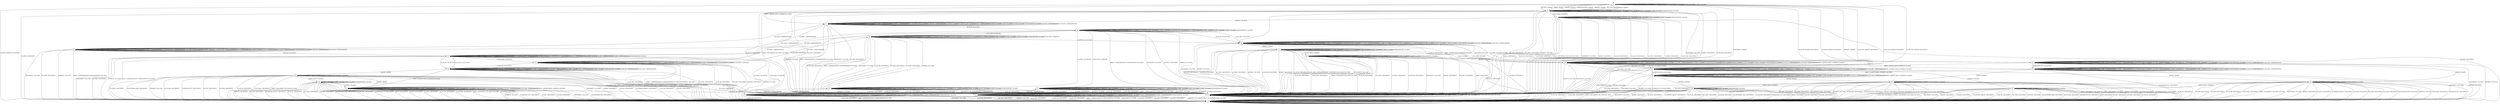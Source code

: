 digraph G {
label=""
s0
s1
s2
s3
s4
s5
s6
s7
s8
s9
s10
s11
s12
s13
s14
s15
s16
s17
s18
s19
s20
s21
s22
s23
s24
s25
s26
s27
s28
s29
s30
s0 [label="s0"];
s0 -> s2[label="DISCONNECT / KEXINIT"]
s0 -> s3[label="KEXINIT / KEXINIT"]
s0 -> s3[label="SR_AUTH / KEXINIT"]
s0 -> s0[label="CH_WINDOW_ADJUST / CH_NONE"]
s0 -> s3[label="DEBUG / KEXINIT"]
s0 -> s2[label="UA_PK_OK / KEXINIT+DISCONNECT"]
s0 -> s3[label="SR_CONN / KEXINIT"]
s0 -> s2[label="UA_NONE / KEXINIT+DISCONNECT"]
s0 -> s0[label="CH_EXTENDED_DATA / CH_NONE"]
s0 -> s2[label="NEWKEYS / KEXINIT"]
s0 -> s2[label="UA_PK_NOK / KEXINIT+DISCONNECT"]
s0 -> s4[label="CH_OPEN / KEXINIT+DISCONNECT"]
s0 -> s0[label="CH_CLOSE / CH_NONE"]
s0 -> s0[label="CH_REQUEST_PTY / CH_NONE"]
s0 -> s3[label="KEX30 / KEXINIT"]
s0 -> s3[label="IGNORE / KEXINIT"]
s0 -> s0[label="CH_EOF / CH_NONE"]
s0 -> s0[label="CH_DATA / CH_NONE"]
s0 -> s3[label="UNIMPLEMENTED / KEXINIT"]
s0 -> s2[label="UA_PW_OK / KEXINIT+DISCONNECT"]
s0 -> s2[label="UA_PW_NOK / KEXINIT+DISCONNECT"]
s0 -> s1[label="REKEY / KEXINIT+KEX31+NEWKEYS+NO_RESP"]
s1 [label="s1"];
s1 -> s2[label="DISCONNECT / NO_CONN"]
s1 -> s1[label="KEXINIT / UNIMPLEMENTED"]
s1 -> s5[label="SR_AUTH / SR_ACCEPT"]
s1 -> s1[label="CH_WINDOW_ADJUST / CH_NONE"]
s1 -> s1[label="DEBUG / NO_RESP"]
s1 -> s1[label="UA_PK_OK / UNIMPLEMENTED"]
s1 -> s2[label="SR_CONN / DISCONNECT"]
s1 -> s1[label="UA_NONE / UNIMPLEMENTED"]
s1 -> s1[label="CH_EXTENDED_DATA / CH_NONE"]
s1 -> s2[label="NEWKEYS / NO_CONN"]
s1 -> s1[label="UA_PK_NOK / UNIMPLEMENTED"]
s1 -> s6[label="CH_OPEN / UNIMPLEMENTED"]
s1 -> s1[label="CH_CLOSE / CH_NONE"]
s1 -> s1[label="CH_REQUEST_PTY / CH_NONE"]
s1 -> s1[label="KEX30 / UNIMPLEMENTED"]
s1 -> s1[label="IGNORE / NO_RESP"]
s1 -> s1[label="CH_EOF / CH_NONE"]
s1 -> s1[label="CH_DATA / CH_NONE"]
s1 -> s1[label="UNIMPLEMENTED / NO_RESP"]
s1 -> s1[label="UA_PW_OK / UNIMPLEMENTED"]
s1 -> s1[label="UA_PW_NOK / UNIMPLEMENTED"]
s1 -> s2[label="REKEY / UNIMPLEMENTED+UNIMPLEMENTED+NO_CONN"]
s2 [label="s2"];
s2 -> s2[label="DISCONNECT / NO_CONN"]
s2 -> s2[label="KEXINIT / NO_CONN"]
s2 -> s2[label="SR_AUTH / NO_CONN"]
s2 -> s2[label="CH_WINDOW_ADJUST / CH_NONE"]
s2 -> s2[label="DEBUG / NO_CONN"]
s2 -> s2[label="UA_PK_OK / NO_CONN"]
s2 -> s2[label="SR_CONN / NO_CONN"]
s2 -> s2[label="UA_NONE / NO_CONN"]
s2 -> s2[label="CH_EXTENDED_DATA / CH_NONE"]
s2 -> s2[label="NEWKEYS / NO_CONN"]
s2 -> s2[label="UA_PK_NOK / NO_CONN"]
s2 -> s4[label="CH_OPEN / NO_CONN"]
s2 -> s2[label="CH_CLOSE / CH_NONE"]
s2 -> s2[label="CH_REQUEST_PTY / CH_NONE"]
s2 -> s2[label="KEX30 / NO_CONN"]
s2 -> s2[label="IGNORE / NO_CONN"]
s2 -> s2[label="CH_EOF / CH_NONE"]
s2 -> s2[label="CH_DATA / CH_NONE"]
s2 -> s2[label="UNIMPLEMENTED / NO_CONN"]
s2 -> s2[label="UA_PW_OK / NO_CONN"]
s2 -> s2[label="UA_PW_NOK / NO_CONN"]
s2 -> s2[label="REKEY / NO_CONN+NO_CONN+NO_CONN"]
s3 [label="s3"];
s3 -> s2[label="DISCONNECT / NO_CONN"]
s3 -> s2[label="KEXINIT / DISCONNECT"]
s3 -> s2[label="SR_AUTH / DISCONNECT"]
s3 -> s3[label="CH_WINDOW_ADJUST / CH_NONE"]
s3 -> s3[label="DEBUG / NO_RESP"]
s3 -> s2[label="UA_PK_OK / DISCONNECT"]
s3 -> s2[label="SR_CONN / DISCONNECT"]
s3 -> s2[label="UA_NONE / DISCONNECT"]
s3 -> s3[label="CH_EXTENDED_DATA / CH_NONE"]
s3 -> s2[label="NEWKEYS / NO_CONN"]
s3 -> s2[label="UA_PK_NOK / DISCONNECT"]
s3 -> s4[label="CH_OPEN / DISCONNECT"]
s3 -> s3[label="CH_CLOSE / CH_NONE"]
s3 -> s3[label="CH_REQUEST_PTY / CH_NONE"]
s3 -> s7[label="KEX30 / KEX31+NEWKEYS"]
s3 -> s3[label="IGNORE / NO_RESP"]
s3 -> s3[label="CH_EOF / CH_NONE"]
s3 -> s3[label="CH_DATA / CH_NONE"]
s3 -> s3[label="UNIMPLEMENTED / NO_RESP"]
s3 -> s2[label="UA_PW_OK / DISCONNECT"]
s3 -> s2[label="UA_PW_NOK / DISCONNECT"]
s3 -> s2[label="REKEY / DISCONNECT+NO_CONN+NO_CONN"]
s4 [label="s4"];
s4 -> s4[label="DISCONNECT / NO_CONN"]
s4 -> s4[label="KEXINIT / NO_CONN"]
s4 -> s4[label="SR_AUTH / NO_CONN"]
s4 -> s4[label="CH_WINDOW_ADJUST / NO_CONN"]
s4 -> s4[label="DEBUG / NO_CONN"]
s4 -> s4[label="UA_PK_OK / NO_CONN"]
s4 -> s4[label="SR_CONN / NO_CONN"]
s4 -> s4[label="UA_NONE / NO_CONN"]
s4 -> s4[label="CH_EXTENDED_DATA / NO_CONN"]
s4 -> s4[label="NEWKEYS / NO_CONN"]
s4 -> s4[label="UA_PK_NOK / NO_CONN"]
s4 -> s4[label="CH_OPEN / CH_MAX"]
s4 -> s2[label="CH_CLOSE / NO_CONN"]
s4 -> s4[label="CH_REQUEST_PTY / NO_CONN"]
s4 -> s4[label="KEX30 / NO_CONN"]
s4 -> s4[label="IGNORE / NO_CONN"]
s4 -> s4[label="CH_EOF / NO_CONN"]
s4 -> s4[label="CH_DATA / NO_CONN"]
s4 -> s4[label="UNIMPLEMENTED / NO_CONN"]
s4 -> s4[label="UA_PW_OK / NO_CONN"]
s4 -> s4[label="UA_PW_NOK / NO_CONN"]
s4 -> s4[label="REKEY / NO_CONN+NO_CONN+NO_CONN"]
s5 [label="s5"];
s5 -> s2[label="DISCONNECT / NO_CONN"]
s5 -> s5[label="KEXINIT / UNIMPLEMENTED"]
s5 -> s5[label="SR_AUTH / SR_ACCEPT"]
s5 -> s5[label="CH_WINDOW_ADJUST / CH_NONE"]
s5 -> s5[label="DEBUG / NO_RESP"]
s5 -> s8[label="UA_PK_OK / UA_SUCCESS"]
s5 -> s2[label="SR_CONN / DISCONNECT"]
s5 -> s10[label="UA_NONE / UA_FAILURE"]
s5 -> s5[label="CH_EXTENDED_DATA / CH_NONE"]
s5 -> s2[label="NEWKEYS / NO_CONN"]
s5 -> s11[label="UA_PK_NOK / UA_FAILURE"]
s5 -> s12[label="CH_OPEN / UNIMPLEMENTED"]
s5 -> s5[label="CH_CLOSE / CH_NONE"]
s5 -> s5[label="CH_REQUEST_PTY / CH_NONE"]
s5 -> s5[label="KEX30 / UNIMPLEMENTED"]
s5 -> s5[label="IGNORE / NO_RESP"]
s5 -> s5[label="CH_EOF / CH_NONE"]
s5 -> s5[label="CH_DATA / CH_NONE"]
s5 -> s5[label="UNIMPLEMENTED / NO_RESP"]
s5 -> s8[label="UA_PW_OK / UA_SUCCESS"]
s5 -> s9[label="UA_PW_NOK / UA_FAILURE"]
s5 -> s2[label="REKEY / UNIMPLEMENTED+UNIMPLEMENTED+NO_CONN"]
s6 [label="s6"];
s6 -> s4[label="DISCONNECT / NO_CONN"]
s6 -> s6[label="KEXINIT / UNIMPLEMENTED"]
s6 -> s12[label="SR_AUTH / SR_ACCEPT"]
s6 -> s6[label="CH_WINDOW_ADJUST / UNIMPLEMENTED"]
s6 -> s6[label="DEBUG / NO_RESP"]
s6 -> s6[label="UA_PK_OK / UNIMPLEMENTED"]
s6 -> s4[label="SR_CONN / DISCONNECT"]
s6 -> s6[label="UA_NONE / UNIMPLEMENTED"]
s6 -> s6[label="CH_EXTENDED_DATA / UNIMPLEMENTED"]
s6 -> s4[label="NEWKEYS / NO_CONN"]
s6 -> s6[label="UA_PK_NOK / UNIMPLEMENTED"]
s6 -> s6[label="CH_OPEN / CH_MAX"]
s6 -> s1[label="CH_CLOSE / UNIMPLEMENTED"]
s6 -> s6[label="CH_REQUEST_PTY / UNIMPLEMENTED"]
s6 -> s6[label="KEX30 / UNIMPLEMENTED"]
s6 -> s6[label="IGNORE / NO_RESP"]
s6 -> s6[label="CH_EOF / UNIMPLEMENTED"]
s6 -> s6[label="CH_DATA / UNIMPLEMENTED"]
s6 -> s6[label="UNIMPLEMENTED / NO_RESP"]
s6 -> s6[label="UA_PW_OK / UNIMPLEMENTED"]
s6 -> s6[label="UA_PW_NOK / UNIMPLEMENTED"]
s6 -> s4[label="REKEY / UNIMPLEMENTED+UNIMPLEMENTED+NO_CONN"]
s7 [label="s7"];
s7 -> s2[label="DISCONNECT / NO_CONN"]
s7 -> s2[label="KEXINIT / DISCONNECT"]
s7 -> s2[label="SR_AUTH / DISCONNECT"]
s7 -> s7[label="CH_WINDOW_ADJUST / CH_NONE"]
s7 -> s7[label="DEBUG / NO_RESP"]
s7 -> s2[label="UA_PK_OK / DISCONNECT"]
s7 -> s2[label="SR_CONN / DISCONNECT"]
s7 -> s2[label="UA_NONE / DISCONNECT"]
s7 -> s7[label="CH_EXTENDED_DATA / CH_NONE"]
s7 -> s1[label="NEWKEYS / NO_RESP"]
s7 -> s2[label="UA_PK_NOK / DISCONNECT"]
s7 -> s4[label="CH_OPEN / DISCONNECT"]
s7 -> s7[label="CH_CLOSE / CH_NONE"]
s7 -> s7[label="CH_REQUEST_PTY / CH_NONE"]
s7 -> s2[label="KEX30 / DISCONNECT"]
s7 -> s7[label="IGNORE / NO_RESP"]
s7 -> s7[label="CH_EOF / CH_NONE"]
s7 -> s7[label="CH_DATA / CH_NONE"]
s7 -> s7[label="UNIMPLEMENTED / NO_RESP"]
s7 -> s2[label="UA_PW_OK / DISCONNECT"]
s7 -> s2[label="UA_PW_NOK / DISCONNECT"]
s7 -> s2[label="REKEY / DISCONNECT+NO_CONN+NO_CONN"]
s8 [label="s8"];
s8 -> s2[label="DISCONNECT / NO_CONN"]
s8 -> s13[label="KEXINIT / KEXINIT"]
s8 -> s8[label="SR_AUTH / UNIMPLEMENTED"]
s8 -> s8[label="CH_WINDOW_ADJUST / CH_NONE"]
s8 -> s8[label="DEBUG / NO_RESP"]
s8 -> s8[label="UA_PK_OK / UNIMPLEMENTED"]
s8 -> s8[label="SR_CONN / UNIMPLEMENTED"]
s8 -> s8[label="UA_NONE / UNIMPLEMENTED"]
s8 -> s8[label="CH_EXTENDED_DATA / CH_NONE"]
s8 -> s2[label="NEWKEYS / NO_CONN"]
s8 -> s8[label="UA_PK_NOK / UNIMPLEMENTED"]
s8 -> s15[label="CH_OPEN / CH_OPEN_SUCCESS"]
s8 -> s8[label="CH_CLOSE / CH_NONE"]
s8 -> s8[label="CH_REQUEST_PTY / CH_NONE"]
s8 -> s8[label="KEX30 / UNIMPLEMENTED"]
s8 -> s8[label="IGNORE / NO_RESP"]
s8 -> s8[label="CH_EOF / CH_NONE"]
s8 -> s8[label="CH_DATA / CH_NONE"]
s8 -> s8[label="UNIMPLEMENTED / NO_RESP"]
s8 -> s8[label="UA_PW_OK / UNIMPLEMENTED"]
s8 -> s8[label="UA_PW_NOK / UNIMPLEMENTED"]
s8 -> s14[label="REKEY / KEXINIT+KEX31+NEWKEYS+NO_RESP"]
s9 [label="s9"];
s9 -> s2[label="DISCONNECT / NO_CONN"]
s9 -> s9[label="KEXINIT / UNIMPLEMENTED"]
s9 -> s9[label="SR_AUTH / SR_ACCEPT"]
s9 -> s9[label="CH_WINDOW_ADJUST / CH_NONE"]
s9 -> s9[label="DEBUG / NO_RESP"]
s9 -> s2[label="UA_PK_OK / DISCONNECT"]
s9 -> s2[label="SR_CONN / DISCONNECT"]
s9 -> s2[label="UA_NONE / DISCONNECT"]
s9 -> s9[label="CH_EXTENDED_DATA / CH_NONE"]
s9 -> s2[label="NEWKEYS / NO_CONN"]
s9 -> s2[label="UA_PK_NOK / DISCONNECT"]
s9 -> s16[label="CH_OPEN / UNIMPLEMENTED"]
s9 -> s9[label="CH_CLOSE / CH_NONE"]
s9 -> s9[label="CH_REQUEST_PTY / CH_NONE"]
s9 -> s9[label="KEX30 / UNIMPLEMENTED"]
s9 -> s9[label="IGNORE / NO_RESP"]
s9 -> s9[label="CH_EOF / CH_NONE"]
s9 -> s9[label="CH_DATA / CH_NONE"]
s9 -> s9[label="UNIMPLEMENTED / NO_RESP"]
s9 -> s8[label="UA_PW_OK / UA_SUCCESS"]
s9 -> s9[label="UA_PW_NOK / UA_FAILURE"]
s9 -> s2[label="REKEY / UNIMPLEMENTED+UNIMPLEMENTED+NO_CONN"]
s10 [label="s10"];
s10 -> s2[label="DISCONNECT / NO_CONN"]
s10 -> s10[label="KEXINIT / UNIMPLEMENTED"]
s10 -> s10[label="SR_AUTH / SR_ACCEPT"]
s10 -> s10[label="CH_WINDOW_ADJUST / CH_NONE"]
s10 -> s10[label="DEBUG / NO_RESP"]
s10 -> s2[label="UA_PK_OK / DISCONNECT"]
s10 -> s2[label="SR_CONN / DISCONNECT"]
s10 -> s10[label="UA_NONE / UA_FAILURE"]
s10 -> s10[label="CH_EXTENDED_DATA / CH_NONE"]
s10 -> s2[label="NEWKEYS / NO_CONN"]
s10 -> s2[label="UA_PK_NOK / DISCONNECT"]
s10 -> s17[label="CH_OPEN / UNIMPLEMENTED"]
s10 -> s10[label="CH_CLOSE / CH_NONE"]
s10 -> s10[label="CH_REQUEST_PTY / CH_NONE"]
s10 -> s10[label="KEX30 / UNIMPLEMENTED"]
s10 -> s10[label="IGNORE / NO_RESP"]
s10 -> s10[label="CH_EOF / CH_NONE"]
s10 -> s10[label="CH_DATA / CH_NONE"]
s10 -> s10[label="UNIMPLEMENTED / NO_RESP"]
s10 -> s2[label="UA_PW_OK / DISCONNECT"]
s10 -> s2[label="UA_PW_NOK / DISCONNECT"]
s10 -> s2[label="REKEY / UNIMPLEMENTED+UNIMPLEMENTED+NO_CONN"]
s11 [label="s11"];
s11 -> s2[label="DISCONNECT / NO_CONN"]
s11 -> s11[label="KEXINIT / UNIMPLEMENTED"]
s11 -> s11[label="SR_AUTH / SR_ACCEPT"]
s11 -> s11[label="CH_WINDOW_ADJUST / CH_NONE"]
s11 -> s11[label="DEBUG / NO_RESP"]
s11 -> s2[label="UA_PK_OK / DISCONNECT"]
s11 -> s2[label="SR_CONN / DISCONNECT"]
s11 -> s2[label="UA_NONE / DISCONNECT"]
s11 -> s11[label="CH_EXTENDED_DATA / CH_NONE"]
s11 -> s2[label="NEWKEYS / NO_CONN"]
s11 -> s11[label="UA_PK_NOK / UA_FAILURE"]
s11 -> s18[label="CH_OPEN / UNIMPLEMENTED"]
s11 -> s11[label="CH_CLOSE / CH_NONE"]
s11 -> s11[label="CH_REQUEST_PTY / CH_NONE"]
s11 -> s11[label="KEX30 / UNIMPLEMENTED"]
s11 -> s11[label="IGNORE / NO_RESP"]
s11 -> s11[label="CH_EOF / CH_NONE"]
s11 -> s11[label="CH_DATA / CH_NONE"]
s11 -> s11[label="UNIMPLEMENTED / NO_RESP"]
s11 -> s2[label="UA_PW_OK / DISCONNECT"]
s11 -> s2[label="UA_PW_NOK / DISCONNECT"]
s11 -> s2[label="REKEY / UNIMPLEMENTED+UNIMPLEMENTED+NO_CONN"]
s12 [label="s12"];
s12 -> s4[label="DISCONNECT / NO_CONN"]
s12 -> s12[label="KEXINIT / UNIMPLEMENTED"]
s12 -> s12[label="SR_AUTH / SR_ACCEPT"]
s12 -> s12[label="CH_WINDOW_ADJUST / UNIMPLEMENTED"]
s12 -> s12[label="DEBUG / NO_RESP"]
s12 -> s19[label="UA_PK_OK / UA_SUCCESS"]
s12 -> s4[label="SR_CONN / DISCONNECT"]
s12 -> s17[label="UA_NONE / UA_FAILURE"]
s12 -> s12[label="CH_EXTENDED_DATA / UNIMPLEMENTED"]
s12 -> s4[label="NEWKEYS / NO_CONN"]
s12 -> s18[label="UA_PK_NOK / UA_FAILURE"]
s12 -> s12[label="CH_OPEN / CH_MAX"]
s12 -> s5[label="CH_CLOSE / UNIMPLEMENTED"]
s12 -> s12[label="CH_REQUEST_PTY / UNIMPLEMENTED"]
s12 -> s12[label="KEX30 / UNIMPLEMENTED"]
s12 -> s12[label="IGNORE / NO_RESP"]
s12 -> s12[label="CH_EOF / UNIMPLEMENTED"]
s12 -> s12[label="CH_DATA / UNIMPLEMENTED"]
s12 -> s12[label="UNIMPLEMENTED / NO_RESP"]
s12 -> s19[label="UA_PW_OK / UA_SUCCESS"]
s12 -> s16[label="UA_PW_NOK / UA_FAILURE"]
s12 -> s4[label="REKEY / UNIMPLEMENTED+UNIMPLEMENTED+NO_CONN"]
s13 [label="s13"];
s13 -> s2[label="DISCONNECT / NO_CONN"]
s13 -> s2[label="KEXINIT / DISCONNECT"]
s13 -> s2[label="SR_AUTH / DISCONNECT"]
s13 -> s13[label="CH_WINDOW_ADJUST / CH_NONE"]
s13 -> s13[label="DEBUG / NO_RESP"]
s13 -> s2[label="UA_PK_OK / DISCONNECT"]
s13 -> s2[label="SR_CONN / DISCONNECT"]
s13 -> s2[label="UA_NONE / DISCONNECT"]
s13 -> s13[label="CH_EXTENDED_DATA / CH_NONE"]
s13 -> s2[label="NEWKEYS / NO_CONN"]
s13 -> s2[label="UA_PK_NOK / DISCONNECT"]
s13 -> s4[label="CH_OPEN / DISCONNECT"]
s13 -> s13[label="CH_CLOSE / CH_NONE"]
s13 -> s13[label="CH_REQUEST_PTY / CH_NONE"]
s13 -> s20[label="KEX30 / KEX31+NEWKEYS"]
s13 -> s13[label="IGNORE / NO_RESP"]
s13 -> s13[label="CH_EOF / CH_NONE"]
s13 -> s13[label="CH_DATA / CH_NONE"]
s13 -> s13[label="UNIMPLEMENTED / NO_RESP"]
s13 -> s2[label="UA_PW_OK / DISCONNECT"]
s13 -> s2[label="UA_PW_NOK / DISCONNECT"]
s13 -> s2[label="REKEY / DISCONNECT+NO_CONN+NO_CONN"]
s14 [label="s14"];
s14 -> s2[label="DISCONNECT / NO_CONN"]
s14 -> s13[label="KEXINIT / KEXINIT"]
s14 -> s14[label="SR_AUTH / NO_RESP"]
s14 -> s14[label="CH_WINDOW_ADJUST / CH_NONE"]
s14 -> s14[label="DEBUG / NO_RESP"]
s14 -> s14[label="UA_PK_OK / UNIMPLEMENTED"]
s14 -> s14[label="SR_CONN / NO_RESP"]
s14 -> s14[label="UA_NONE / UNIMPLEMENTED"]
s14 -> s14[label="CH_EXTENDED_DATA / CH_NONE"]
s14 -> s2[label="NEWKEYS / NO_CONN"]
s14 -> s14[label="UA_PK_NOK / UNIMPLEMENTED"]
s14 -> s21[label="CH_OPEN / CH_OPEN_SUCCESS"]
s14 -> s14[label="CH_CLOSE / CH_NONE"]
s14 -> s14[label="CH_REQUEST_PTY / CH_NONE"]
s14 -> s14[label="KEX30 / NO_RESP"]
s14 -> s14[label="IGNORE / NO_RESP"]
s14 -> s14[label="CH_EOF / CH_NONE"]
s14 -> s14[label="CH_DATA / CH_NONE"]
s14 -> s14[label="UNIMPLEMENTED / NO_RESP"]
s14 -> s14[label="UA_PW_OK / UNIMPLEMENTED"]
s14 -> s14[label="UA_PW_NOK / UNIMPLEMENTED"]
s14 -> s14[label="REKEY / KEXINIT+KEX31+NEWKEYS+NO_RESP"]
s15 [label="s15"];
s15 -> s4[label="DISCONNECT / NO_CONN"]
s15 -> s22[label="KEXINIT / KEXINIT"]
s15 -> s15[label="SR_AUTH / UNIMPLEMENTED"]
s15 -> s15[label="CH_WINDOW_ADJUST / NO_RESP"]
s15 -> s15[label="DEBUG / NO_RESP"]
s15 -> s15[label="UA_PK_OK / UNIMPLEMENTED"]
s15 -> s15[label="SR_CONN / UNIMPLEMENTED"]
s15 -> s15[label="UA_NONE / UNIMPLEMENTED"]
s15 -> s15[label="CH_EXTENDED_DATA / NO_RESP"]
s15 -> s4[label="NEWKEYS / NO_CONN"]
s15 -> s15[label="UA_PK_NOK / UNIMPLEMENTED"]
s15 -> s15[label="CH_OPEN / CH_MAX"]
s15 -> s8[label="CH_CLOSE / CH_CLOSE"]
s15 -> s23[label="CH_REQUEST_PTY / CH_SUCCESS"]
s15 -> s15[label="KEX30 / UNIMPLEMENTED"]
s15 -> s15[label="IGNORE / NO_RESP"]
s15 -> s15[label="CH_EOF / NO_RESP"]
s15 -> s15[label="CH_DATA / NO_RESP"]
s15 -> s15[label="UNIMPLEMENTED / NO_RESP"]
s15 -> s15[label="UA_PW_OK / UNIMPLEMENTED"]
s15 -> s15[label="UA_PW_NOK / UNIMPLEMENTED"]
s15 -> s21[label="REKEY / KEXINIT+KEX31+NEWKEYS+NO_RESP"]
s16 [label="s16"];
s16 -> s4[label="DISCONNECT / NO_CONN"]
s16 -> s16[label="KEXINIT / UNIMPLEMENTED"]
s16 -> s16[label="SR_AUTH / SR_ACCEPT"]
s16 -> s16[label="CH_WINDOW_ADJUST / UNIMPLEMENTED"]
s16 -> s16[label="DEBUG / NO_RESP"]
s16 -> s4[label="UA_PK_OK / DISCONNECT"]
s16 -> s4[label="SR_CONN / DISCONNECT"]
s16 -> s4[label="UA_NONE / DISCONNECT"]
s16 -> s16[label="CH_EXTENDED_DATA / UNIMPLEMENTED"]
s16 -> s4[label="NEWKEYS / NO_CONN"]
s16 -> s4[label="UA_PK_NOK / DISCONNECT"]
s16 -> s16[label="CH_OPEN / CH_MAX"]
s16 -> s9[label="CH_CLOSE / UNIMPLEMENTED"]
s16 -> s16[label="CH_REQUEST_PTY / UNIMPLEMENTED"]
s16 -> s16[label="KEX30 / UNIMPLEMENTED"]
s16 -> s16[label="IGNORE / NO_RESP"]
s16 -> s16[label="CH_EOF / UNIMPLEMENTED"]
s16 -> s16[label="CH_DATA / UNIMPLEMENTED"]
s16 -> s16[label="UNIMPLEMENTED / NO_RESP"]
s16 -> s19[label="UA_PW_OK / UA_SUCCESS"]
s16 -> s16[label="UA_PW_NOK / UA_FAILURE"]
s16 -> s4[label="REKEY / UNIMPLEMENTED+UNIMPLEMENTED+NO_CONN"]
s17 [label="s17"];
s17 -> s4[label="DISCONNECT / NO_CONN"]
s17 -> s17[label="KEXINIT / UNIMPLEMENTED"]
s17 -> s17[label="SR_AUTH / SR_ACCEPT"]
s17 -> s17[label="CH_WINDOW_ADJUST / UNIMPLEMENTED"]
s17 -> s17[label="DEBUG / NO_RESP"]
s17 -> s4[label="UA_PK_OK / DISCONNECT"]
s17 -> s4[label="SR_CONN / DISCONNECT"]
s17 -> s17[label="UA_NONE / UA_FAILURE"]
s17 -> s17[label="CH_EXTENDED_DATA / UNIMPLEMENTED"]
s17 -> s4[label="NEWKEYS / NO_CONN"]
s17 -> s4[label="UA_PK_NOK / DISCONNECT"]
s17 -> s17[label="CH_OPEN / CH_MAX"]
s17 -> s10[label="CH_CLOSE / UNIMPLEMENTED"]
s17 -> s17[label="CH_REQUEST_PTY / UNIMPLEMENTED"]
s17 -> s17[label="KEX30 / UNIMPLEMENTED"]
s17 -> s17[label="IGNORE / NO_RESP"]
s17 -> s17[label="CH_EOF / UNIMPLEMENTED"]
s17 -> s17[label="CH_DATA / UNIMPLEMENTED"]
s17 -> s17[label="UNIMPLEMENTED / NO_RESP"]
s17 -> s4[label="UA_PW_OK / DISCONNECT"]
s17 -> s4[label="UA_PW_NOK / DISCONNECT"]
s17 -> s4[label="REKEY / UNIMPLEMENTED+UNIMPLEMENTED+NO_CONN"]
s18 [label="s18"];
s18 -> s4[label="DISCONNECT / NO_CONN"]
s18 -> s18[label="KEXINIT / UNIMPLEMENTED"]
s18 -> s18[label="SR_AUTH / SR_ACCEPT"]
s18 -> s18[label="CH_WINDOW_ADJUST / UNIMPLEMENTED"]
s18 -> s18[label="DEBUG / NO_RESP"]
s18 -> s4[label="UA_PK_OK / DISCONNECT"]
s18 -> s4[label="SR_CONN / DISCONNECT"]
s18 -> s4[label="UA_NONE / DISCONNECT"]
s18 -> s18[label="CH_EXTENDED_DATA / UNIMPLEMENTED"]
s18 -> s4[label="NEWKEYS / NO_CONN"]
s18 -> s18[label="UA_PK_NOK / UA_FAILURE"]
s18 -> s18[label="CH_OPEN / CH_MAX"]
s18 -> s11[label="CH_CLOSE / UNIMPLEMENTED"]
s18 -> s18[label="CH_REQUEST_PTY / UNIMPLEMENTED"]
s18 -> s18[label="KEX30 / UNIMPLEMENTED"]
s18 -> s18[label="IGNORE / NO_RESP"]
s18 -> s18[label="CH_EOF / UNIMPLEMENTED"]
s18 -> s18[label="CH_DATA / UNIMPLEMENTED"]
s18 -> s18[label="UNIMPLEMENTED / NO_RESP"]
s18 -> s4[label="UA_PW_OK / DISCONNECT"]
s18 -> s4[label="UA_PW_NOK / DISCONNECT"]
s18 -> s4[label="REKEY / UNIMPLEMENTED+UNIMPLEMENTED+NO_CONN"]
s19 [label="s19"];
s19 -> s4[label="DISCONNECT / NO_CONN"]
s19 -> s24[label="KEXINIT / KEXINIT"]
s19 -> s19[label="SR_AUTH / UNIMPLEMENTED"]
s19 -> s19[label="CH_WINDOW_ADJUST / NO_RESP"]
s19 -> s19[label="DEBUG / NO_RESP"]
s19 -> s19[label="UA_PK_OK / UNIMPLEMENTED"]
s19 -> s19[label="SR_CONN / UNIMPLEMENTED"]
s19 -> s19[label="UA_NONE / UNIMPLEMENTED"]
s19 -> s4[label="CH_EXTENDED_DATA / DISCONNECT"]
s19 -> s4[label="NEWKEYS / NO_CONN"]
s19 -> s19[label="UA_PK_NOK / UNIMPLEMENTED"]
s19 -> s19[label="CH_OPEN / CH_MAX"]
s19 -> s2[label="CH_CLOSE / DISCONNECT"]
s19 -> s4[label="CH_REQUEST_PTY / DISCONNECT"]
s19 -> s19[label="KEX30 / UNIMPLEMENTED"]
s19 -> s19[label="IGNORE / NO_RESP"]
s19 -> s4[label="CH_EOF / DISCONNECT"]
s19 -> s4[label="CH_DATA / DISCONNECT"]
s19 -> s19[label="UNIMPLEMENTED / NO_RESP"]
s19 -> s19[label="UA_PW_OK / UNIMPLEMENTED"]
s19 -> s19[label="UA_PW_NOK / UNIMPLEMENTED"]
s19 -> s25[label="REKEY / KEXINIT+KEX31+NEWKEYS+NO_RESP"]
s20 [label="s20"];
s20 -> s2[label="DISCONNECT / NO_CONN"]
s20 -> s2[label="KEXINIT / DISCONNECT"]
s20 -> s2[label="SR_AUTH / DISCONNECT"]
s20 -> s20[label="CH_WINDOW_ADJUST / CH_NONE"]
s20 -> s20[label="DEBUG / NO_RESP"]
s20 -> s2[label="UA_PK_OK / DISCONNECT"]
s20 -> s2[label="SR_CONN / DISCONNECT"]
s20 -> s2[label="UA_NONE / DISCONNECT"]
s20 -> s20[label="CH_EXTENDED_DATA / CH_NONE"]
s20 -> s14[label="NEWKEYS / NO_RESP"]
s20 -> s2[label="UA_PK_NOK / DISCONNECT"]
s20 -> s4[label="CH_OPEN / DISCONNECT"]
s20 -> s20[label="CH_CLOSE / CH_NONE"]
s20 -> s20[label="CH_REQUEST_PTY / CH_NONE"]
s20 -> s2[label="KEX30 / DISCONNECT"]
s20 -> s20[label="IGNORE / NO_RESP"]
s20 -> s20[label="CH_EOF / CH_NONE"]
s20 -> s20[label="CH_DATA / CH_NONE"]
s20 -> s20[label="UNIMPLEMENTED / NO_RESP"]
s20 -> s2[label="UA_PW_OK / DISCONNECT"]
s20 -> s2[label="UA_PW_NOK / DISCONNECT"]
s20 -> s2[label="REKEY / DISCONNECT+NO_CONN+NO_CONN"]
s21 [label="s21"];
s21 -> s4[label="DISCONNECT / NO_CONN"]
s21 -> s22[label="KEXINIT / KEXINIT"]
s21 -> s21[label="SR_AUTH / NO_RESP"]
s21 -> s21[label="CH_WINDOW_ADJUST / NO_RESP"]
s21 -> s21[label="DEBUG / NO_RESP"]
s21 -> s21[label="UA_PK_OK / UNIMPLEMENTED"]
s21 -> s21[label="SR_CONN / NO_RESP"]
s21 -> s21[label="UA_NONE / UNIMPLEMENTED"]
s21 -> s21[label="CH_EXTENDED_DATA / NO_RESP"]
s21 -> s4[label="NEWKEYS / NO_CONN"]
s21 -> s21[label="UA_PK_NOK / UNIMPLEMENTED"]
s21 -> s21[label="CH_OPEN / CH_MAX"]
s21 -> s14[label="CH_CLOSE / CH_CLOSE"]
s21 -> s26[label="CH_REQUEST_PTY / CH_SUCCESS"]
s21 -> s21[label="KEX30 / NO_RESP"]
s21 -> s21[label="IGNORE / NO_RESP"]
s21 -> s21[label="CH_EOF / NO_RESP"]
s21 -> s21[label="CH_DATA / NO_RESP"]
s21 -> s21[label="UNIMPLEMENTED / NO_RESP"]
s21 -> s21[label="UA_PW_OK / UNIMPLEMENTED"]
s21 -> s21[label="UA_PW_NOK / UNIMPLEMENTED"]
s21 -> s21[label="REKEY / KEXINIT+KEX31+NEWKEYS+NO_RESP"]
s22 [label="s22"];
s22 -> s4[label="DISCONNECT / NO_CONN"]
s22 -> s4[label="KEXINIT / DISCONNECT"]
s22 -> s4[label="SR_AUTH / DISCONNECT"]
s22 -> s4[label="CH_WINDOW_ADJUST / DISCONNECT"]
s22 -> s22[label="DEBUG / NO_RESP"]
s22 -> s4[label="UA_PK_OK / DISCONNECT"]
s22 -> s4[label="SR_CONN / DISCONNECT"]
s22 -> s4[label="UA_NONE / DISCONNECT"]
s22 -> s4[label="CH_EXTENDED_DATA / DISCONNECT"]
s22 -> s4[label="NEWKEYS / NO_CONN"]
s22 -> s4[label="UA_PK_NOK / DISCONNECT"]
s22 -> s22[label="CH_OPEN / CH_MAX"]
s22 -> s2[label="CH_CLOSE / DISCONNECT"]
s22 -> s4[label="CH_REQUEST_PTY / DISCONNECT"]
s22 -> s27[label="KEX30 / KEX31+NEWKEYS"]
s22 -> s22[label="IGNORE / NO_RESP"]
s22 -> s4[label="CH_EOF / DISCONNECT"]
s22 -> s4[label="CH_DATA / DISCONNECT"]
s22 -> s22[label="UNIMPLEMENTED / NO_RESP"]
s22 -> s4[label="UA_PW_OK / DISCONNECT"]
s22 -> s4[label="UA_PW_NOK / DISCONNECT"]
s22 -> s4[label="REKEY / DISCONNECT+NO_CONN+NO_CONN"]
s23 [label="s23"];
s23 -> s4[label="DISCONNECT / NO_CONN"]
s23 -> s28[label="KEXINIT / KEXINIT"]
s23 -> s23[label="SR_AUTH / UNIMPLEMENTED"]
s23 -> s23[label="CH_WINDOW_ADJUST / NO_RESP"]
s23 -> s23[label="DEBUG / NO_RESP"]
s23 -> s23[label="UA_PK_OK / UNIMPLEMENTED"]
s23 -> s23[label="SR_CONN / UNIMPLEMENTED"]
s23 -> s23[label="UA_NONE / UNIMPLEMENTED"]
s23 -> s23[label="CH_EXTENDED_DATA / NO_RESP"]
s23 -> s4[label="NEWKEYS / NO_CONN"]
s23 -> s23[label="UA_PK_NOK / UNIMPLEMENTED"]
s23 -> s23[label="CH_OPEN / CH_MAX"]
s23 -> s8[label="CH_CLOSE / CH_CLOSE"]
s23 -> s4[label="CH_REQUEST_PTY / DISCONNECT"]
s23 -> s23[label="KEX30 / UNIMPLEMENTED"]
s23 -> s23[label="IGNORE / NO_RESP"]
s23 -> s23[label="CH_EOF / NO_RESP"]
s23 -> s23[label="CH_DATA / NO_RESP"]
s23 -> s23[label="UNIMPLEMENTED / NO_RESP"]
s23 -> s23[label="UA_PW_OK / UNIMPLEMENTED"]
s23 -> s23[label="UA_PW_NOK / UNIMPLEMENTED"]
s23 -> s26[label="REKEY / KEXINIT+KEX31+NEWKEYS+NO_RESP"]
s24 [label="s24"];
s24 -> s4[label="DISCONNECT / NO_CONN"]
s24 -> s4[label="KEXINIT / DISCONNECT"]
s24 -> s4[label="SR_AUTH / DISCONNECT"]
s24 -> s4[label="CH_WINDOW_ADJUST / DISCONNECT"]
s24 -> s24[label="DEBUG / NO_RESP"]
s24 -> s4[label="UA_PK_OK / DISCONNECT"]
s24 -> s4[label="SR_CONN / DISCONNECT"]
s24 -> s4[label="UA_NONE / DISCONNECT"]
s24 -> s4[label="CH_EXTENDED_DATA / DISCONNECT"]
s24 -> s4[label="NEWKEYS / NO_CONN"]
s24 -> s4[label="UA_PK_NOK / DISCONNECT"]
s24 -> s24[label="CH_OPEN / CH_MAX"]
s24 -> s2[label="CH_CLOSE / DISCONNECT"]
s24 -> s4[label="CH_REQUEST_PTY / DISCONNECT"]
s24 -> s29[label="KEX30 / KEX31+NEWKEYS"]
s24 -> s24[label="IGNORE / NO_RESP"]
s24 -> s4[label="CH_EOF / DISCONNECT"]
s24 -> s4[label="CH_DATA / DISCONNECT"]
s24 -> s24[label="UNIMPLEMENTED / NO_RESP"]
s24 -> s4[label="UA_PW_OK / DISCONNECT"]
s24 -> s4[label="UA_PW_NOK / DISCONNECT"]
s24 -> s4[label="REKEY / DISCONNECT+NO_CONN+NO_CONN"]
s25 [label="s25"];
s25 -> s4[label="DISCONNECT / NO_CONN"]
s25 -> s24[label="KEXINIT / KEXINIT"]
s25 -> s25[label="SR_AUTH / NO_RESP"]
s25 -> s25[label="CH_WINDOW_ADJUST / NO_RESP"]
s25 -> s25[label="DEBUG / NO_RESP"]
s25 -> s25[label="UA_PK_OK / UNIMPLEMENTED"]
s25 -> s25[label="SR_CONN / NO_RESP"]
s25 -> s25[label="UA_NONE / UNIMPLEMENTED"]
s25 -> s4[label="CH_EXTENDED_DATA / DISCONNECT"]
s25 -> s4[label="NEWKEYS / NO_CONN"]
s25 -> s25[label="UA_PK_NOK / UNIMPLEMENTED"]
s25 -> s25[label="CH_OPEN / CH_MAX"]
s25 -> s2[label="CH_CLOSE / DISCONNECT"]
s25 -> s4[label="CH_REQUEST_PTY / DISCONNECT"]
s25 -> s25[label="KEX30 / NO_RESP"]
s25 -> s25[label="IGNORE / NO_RESP"]
s25 -> s4[label="CH_EOF / DISCONNECT"]
s25 -> s4[label="CH_DATA / DISCONNECT"]
s25 -> s25[label="UNIMPLEMENTED / NO_RESP"]
s25 -> s25[label="UA_PW_OK / UNIMPLEMENTED"]
s25 -> s25[label="UA_PW_NOK / UNIMPLEMENTED"]
s25 -> s25[label="REKEY / KEXINIT+KEX31+NEWKEYS+NO_RESP"]
s26 [label="s26"];
s26 -> s4[label="DISCONNECT / NO_CONN"]
s26 -> s28[label="KEXINIT / KEXINIT"]
s26 -> s26[label="SR_AUTH / NO_RESP"]
s26 -> s26[label="CH_WINDOW_ADJUST / NO_RESP"]
s26 -> s26[label="DEBUG / NO_RESP"]
s26 -> s26[label="UA_PK_OK / UNIMPLEMENTED"]
s26 -> s26[label="SR_CONN / NO_RESP"]
s26 -> s26[label="UA_NONE / UNIMPLEMENTED"]
s26 -> s26[label="CH_EXTENDED_DATA / NO_RESP"]
s26 -> s4[label="NEWKEYS / NO_CONN"]
s26 -> s26[label="UA_PK_NOK / UNIMPLEMENTED"]
s26 -> s26[label="CH_OPEN / CH_MAX"]
s26 -> s14[label="CH_CLOSE / CH_CLOSE"]
s26 -> s4[label="CH_REQUEST_PTY / DISCONNECT"]
s26 -> s26[label="KEX30 / NO_RESP"]
s26 -> s26[label="IGNORE / NO_RESP"]
s26 -> s26[label="CH_EOF / NO_RESP"]
s26 -> s26[label="CH_DATA / NO_RESP"]
s26 -> s26[label="UNIMPLEMENTED / NO_RESP"]
s26 -> s26[label="UA_PW_OK / UNIMPLEMENTED"]
s26 -> s26[label="UA_PW_NOK / UNIMPLEMENTED"]
s26 -> s26[label="REKEY / KEXINIT+KEX31+NEWKEYS+NO_RESP"]
s27 [label="s27"];
s27 -> s4[label="DISCONNECT / NO_CONN"]
s27 -> s4[label="KEXINIT / DISCONNECT"]
s27 -> s4[label="SR_AUTH / DISCONNECT"]
s27 -> s4[label="CH_WINDOW_ADJUST / DISCONNECT"]
s27 -> s27[label="DEBUG / NO_RESP"]
s27 -> s4[label="UA_PK_OK / DISCONNECT"]
s27 -> s4[label="SR_CONN / DISCONNECT"]
s27 -> s4[label="UA_NONE / DISCONNECT"]
s27 -> s4[label="CH_EXTENDED_DATA / DISCONNECT"]
s27 -> s21[label="NEWKEYS / NO_RESP"]
s27 -> s4[label="UA_PK_NOK / DISCONNECT"]
s27 -> s27[label="CH_OPEN / CH_MAX"]
s27 -> s2[label="CH_CLOSE / DISCONNECT"]
s27 -> s4[label="CH_REQUEST_PTY / DISCONNECT"]
s27 -> s4[label="KEX30 / DISCONNECT"]
s27 -> s27[label="IGNORE / NO_RESP"]
s27 -> s4[label="CH_EOF / DISCONNECT"]
s27 -> s4[label="CH_DATA / DISCONNECT"]
s27 -> s27[label="UNIMPLEMENTED / NO_RESP"]
s27 -> s4[label="UA_PW_OK / DISCONNECT"]
s27 -> s4[label="UA_PW_NOK / DISCONNECT"]
s27 -> s4[label="REKEY / DISCONNECT+NO_CONN+NO_CONN"]
s28 [label="s28"];
s28 -> s4[label="DISCONNECT / NO_CONN"]
s28 -> s4[label="KEXINIT / DISCONNECT"]
s28 -> s4[label="SR_AUTH / DISCONNECT"]
s28 -> s4[label="CH_WINDOW_ADJUST / DISCONNECT"]
s28 -> s28[label="DEBUG / NO_RESP"]
s28 -> s4[label="UA_PK_OK / DISCONNECT"]
s28 -> s4[label="SR_CONN / DISCONNECT"]
s28 -> s4[label="UA_NONE / DISCONNECT"]
s28 -> s4[label="CH_EXTENDED_DATA / DISCONNECT"]
s28 -> s4[label="NEWKEYS / NO_CONN"]
s28 -> s4[label="UA_PK_NOK / DISCONNECT"]
s28 -> s28[label="CH_OPEN / CH_MAX"]
s28 -> s2[label="CH_CLOSE / DISCONNECT"]
s28 -> s4[label="CH_REQUEST_PTY / DISCONNECT"]
s28 -> s30[label="KEX30 / KEX31+NEWKEYS"]
s28 -> s28[label="IGNORE / NO_RESP"]
s28 -> s4[label="CH_EOF / DISCONNECT"]
s28 -> s4[label="CH_DATA / DISCONNECT"]
s28 -> s28[label="UNIMPLEMENTED / NO_RESP"]
s28 -> s4[label="UA_PW_OK / DISCONNECT"]
s28 -> s4[label="UA_PW_NOK / DISCONNECT"]
s28 -> s4[label="REKEY / DISCONNECT+NO_CONN+NO_CONN"]
s29 [label="s29"];
s29 -> s4[label="DISCONNECT / NO_CONN"]
s29 -> s4[label="KEXINIT / DISCONNECT"]
s29 -> s4[label="SR_AUTH / DISCONNECT"]
s29 -> s4[label="CH_WINDOW_ADJUST / DISCONNECT"]
s29 -> s29[label="DEBUG / NO_RESP"]
s29 -> s4[label="UA_PK_OK / DISCONNECT"]
s29 -> s4[label="SR_CONN / DISCONNECT"]
s29 -> s4[label="UA_NONE / DISCONNECT"]
s29 -> s4[label="CH_EXTENDED_DATA / DISCONNECT"]
s29 -> s25[label="NEWKEYS / NO_RESP"]
s29 -> s4[label="UA_PK_NOK / DISCONNECT"]
s29 -> s29[label="CH_OPEN / CH_MAX"]
s29 -> s2[label="CH_CLOSE / DISCONNECT"]
s29 -> s4[label="CH_REQUEST_PTY / DISCONNECT"]
s29 -> s4[label="KEX30 / DISCONNECT"]
s29 -> s29[label="IGNORE / NO_RESP"]
s29 -> s4[label="CH_EOF / DISCONNECT"]
s29 -> s4[label="CH_DATA / DISCONNECT"]
s29 -> s29[label="UNIMPLEMENTED / NO_RESP"]
s29 -> s4[label="UA_PW_OK / DISCONNECT"]
s29 -> s4[label="UA_PW_NOK / DISCONNECT"]
s29 -> s4[label="REKEY / DISCONNECT+NO_CONN+NO_CONN"]
s30 [label="s30"];
s30 -> s4[label="DISCONNECT / NO_CONN"]
s30 -> s4[label="KEXINIT / DISCONNECT"]
s30 -> s4[label="SR_AUTH / DISCONNECT"]
s30 -> s4[label="CH_WINDOW_ADJUST / DISCONNECT"]
s30 -> s30[label="DEBUG / NO_RESP"]
s30 -> s4[label="UA_PK_OK / DISCONNECT"]
s30 -> s4[label="SR_CONN / DISCONNECT"]
s30 -> s4[label="UA_NONE / DISCONNECT"]
s30 -> s4[label="CH_EXTENDED_DATA / DISCONNECT"]
s30 -> s26[label="NEWKEYS / NO_RESP"]
s30 -> s4[label="UA_PK_NOK / DISCONNECT"]
s30 -> s30[label="CH_OPEN / CH_MAX"]
s30 -> s2[label="CH_CLOSE / DISCONNECT"]
s30 -> s4[label="CH_REQUEST_PTY / DISCONNECT"]
s30 -> s4[label="KEX30 / DISCONNECT"]
s30 -> s30[label="IGNORE / NO_RESP"]
s30 -> s4[label="CH_EOF / DISCONNECT"]
s30 -> s4[label="CH_DATA / DISCONNECT"]
s30 -> s30[label="UNIMPLEMENTED / NO_RESP"]
s30 -> s4[label="UA_PW_OK / DISCONNECT"]
s30 -> s4[label="UA_PW_NOK / DISCONNECT"]
s30 -> s4[label="REKEY / DISCONNECT+NO_CONN+NO_CONN"]

__start0 [label="" shape="none" width="0" height="0"];
__start0 -> s0;
}
